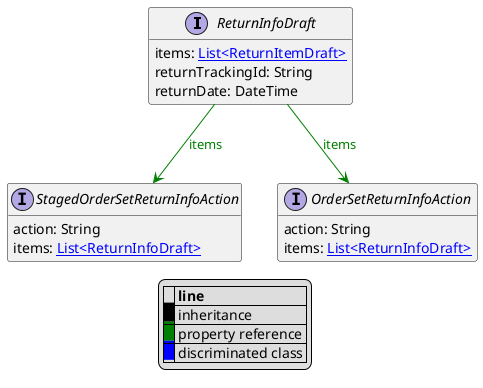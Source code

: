 @startuml

hide empty fields
hide empty methods
legend
|= |= line |
|<back:black>   </back>| inheritance |
|<back:green>   </back>| property reference |
|<back:blue>   </back>| discriminated class |
endlegend
interface ReturnInfoDraft [[ReturnInfoDraft.svg]]  {
    items: [[ReturnItemDraft.svg List<ReturnItemDraft>]]
    returnTrackingId: String
    returnDate: DateTime
}



interface StagedOrderSetReturnInfoAction [[StagedOrderSetReturnInfoAction.svg]]  {
    action: String
    items: [[ReturnInfoDraft.svg List<ReturnInfoDraft>]]
}
interface OrderSetReturnInfoAction [[OrderSetReturnInfoAction.svg]]  {
    action: String
    items: [[ReturnInfoDraft.svg List<ReturnInfoDraft>]]
}

ReturnInfoDraft --> StagedOrderSetReturnInfoAction #green;text:green : "items"
ReturnInfoDraft --> OrderSetReturnInfoAction #green;text:green : "items"
@enduml
